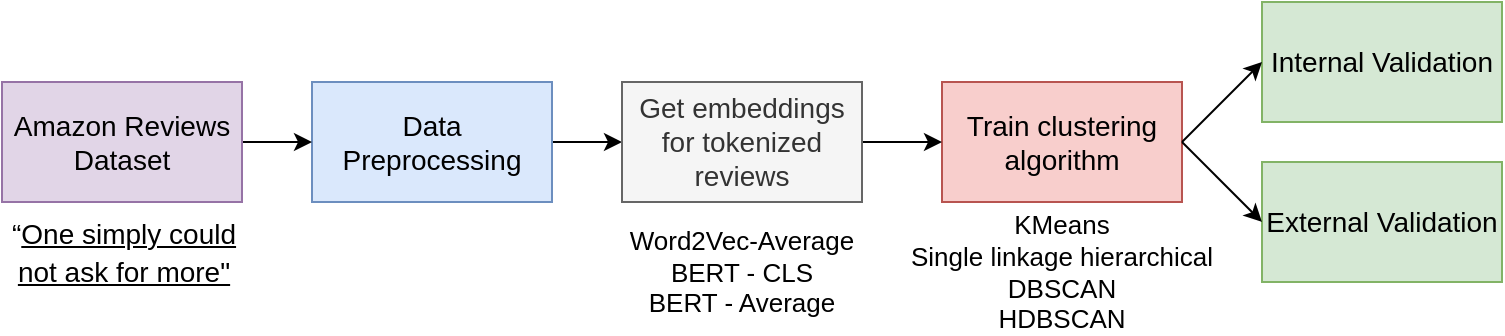 <mxfile version="21.1.5" type="device">
  <diagram name="Page-1" id="FPDV_LwQbvroBTClhenk">
    <mxGraphModel dx="1434" dy="760" grid="1" gridSize="10" guides="1" tooltips="1" connect="1" arrows="1" fold="1" page="1" pageScale="1" pageWidth="850" pageHeight="1100" math="0" shadow="0">
      <root>
        <mxCell id="0" />
        <mxCell id="1" parent="0" />
        <mxCell id="qfjPMOeEmuE7D2GVpSL8-11" value="" style="edgeStyle=orthogonalEdgeStyle;rounded=0;orthogonalLoop=1;jettySize=auto;html=1;" parent="1" source="qfjPMOeEmuE7D2GVpSL8-1" target="qfjPMOeEmuE7D2GVpSL8-3" edge="1">
          <mxGeometry relative="1" as="geometry" />
        </mxCell>
        <mxCell id="qfjPMOeEmuE7D2GVpSL8-1" value="&lt;span style=&quot;font-size: 14px;&quot;&gt;Data &lt;br&gt;Preprocessing&lt;/span&gt;" style="rounded=0;whiteSpace=wrap;html=1;fillColor=#dae8fc;strokeColor=#6c8ebf;" parent="1" vertex="1">
          <mxGeometry x="205" y="290" width="120" height="60" as="geometry" />
        </mxCell>
        <mxCell id="qfjPMOeEmuE7D2GVpSL8-2" value="&lt;font style=&quot;font-size: 14px;&quot;&gt;Train clustering algorithm&lt;/font&gt;" style="rounded=0;whiteSpace=wrap;html=1;fillColor=#f8cecc;strokeColor=#b85450;" parent="1" vertex="1">
          <mxGeometry x="520" y="290" width="120" height="60" as="geometry" />
        </mxCell>
        <mxCell id="qfjPMOeEmuE7D2GVpSL8-12" value="" style="edgeStyle=orthogonalEdgeStyle;rounded=0;orthogonalLoop=1;jettySize=auto;html=1;" parent="1" source="qfjPMOeEmuE7D2GVpSL8-3" target="qfjPMOeEmuE7D2GVpSL8-2" edge="1">
          <mxGeometry relative="1" as="geometry" />
        </mxCell>
        <mxCell id="qfjPMOeEmuE7D2GVpSL8-3" value="&lt;font style=&quot;font-size: 14px;&quot;&gt;Get embeddings for tokenized reviews&lt;/font&gt;" style="rounded=0;whiteSpace=wrap;html=1;fillColor=#f5f5f5;strokeColor=#666666;fontColor=#333333;" parent="1" vertex="1">
          <mxGeometry x="360" y="290" width="120" height="60" as="geometry" />
        </mxCell>
        <mxCell id="qfjPMOeEmuE7D2GVpSL8-10" value="" style="edgeStyle=orthogonalEdgeStyle;rounded=0;orthogonalLoop=1;jettySize=auto;html=1;" parent="1" source="qfjPMOeEmuE7D2GVpSL8-4" target="qfjPMOeEmuE7D2GVpSL8-1" edge="1">
          <mxGeometry relative="1" as="geometry" />
        </mxCell>
        <mxCell id="qfjPMOeEmuE7D2GVpSL8-4" value="&lt;span style=&quot;font-size: 14px; font-weight: 400;&quot;&gt;Amazon Reviews Dataset&lt;/span&gt;" style="rounded=0;whiteSpace=wrap;html=1;fillColor=#e1d5e7;strokeColor=#9673a6;fontStyle=1" parent="1" vertex="1">
          <mxGeometry x="50" y="290" width="120" height="60" as="geometry" />
        </mxCell>
        <mxCell id="qfjPMOeEmuE7D2GVpSL8-7" value="&lt;font style=&quot;font-size: 14px;&quot;&gt;Internal Validation&lt;/font&gt;" style="rounded=0;whiteSpace=wrap;html=1;fillColor=#d5e8d4;strokeColor=#82b366;" parent="1" vertex="1">
          <mxGeometry x="680" y="250" width="120" height="60" as="geometry" />
        </mxCell>
        <mxCell id="qfjPMOeEmuE7D2GVpSL8-14" value="" style="endArrow=classic;html=1;rounded=0;entryX=0;entryY=0.5;entryDx=0;entryDy=0;" parent="1" target="qfjPMOeEmuE7D2GVpSL8-7" edge="1">
          <mxGeometry width="50" height="50" relative="1" as="geometry">
            <mxPoint x="640" y="320" as="sourcePoint" />
            <mxPoint x="690" y="270" as="targetPoint" />
          </mxGeometry>
        </mxCell>
        <mxCell id="qfjPMOeEmuE7D2GVpSL8-15" value="&lt;font style=&quot;font-size: 14px;&quot;&gt;External Validation&lt;/font&gt;" style="rounded=0;whiteSpace=wrap;html=1;fillColor=#d5e8d4;strokeColor=#82b366;" parent="1" vertex="1">
          <mxGeometry x="680" y="330" width="120" height="60" as="geometry" />
        </mxCell>
        <mxCell id="qfjPMOeEmuE7D2GVpSL8-16" value="" style="endArrow=classic;html=1;rounded=0;entryX=0;entryY=0.5;entryDx=0;entryDy=0;" parent="1" target="qfjPMOeEmuE7D2GVpSL8-15" edge="1">
          <mxGeometry width="50" height="50" relative="1" as="geometry">
            <mxPoint x="640" y="320" as="sourcePoint" />
            <mxPoint x="350" y="350" as="targetPoint" />
          </mxGeometry>
        </mxCell>
        <mxCell id="qfjPMOeEmuE7D2GVpSL8-17" value="&lt;font style=&quot;font-size: 13px;&quot;&gt;Word2Vec-Average&lt;br&gt;BERT - CLS&lt;br&gt;BERT - Average&lt;/font&gt;" style="text;html=1;strokeColor=none;fillColor=none;align=center;verticalAlign=middle;whiteSpace=wrap;rounded=0;" parent="1" vertex="1">
          <mxGeometry x="360" y="370" width="120" height="30" as="geometry" />
        </mxCell>
        <mxCell id="qfjPMOeEmuE7D2GVpSL8-18" value="&lt;font style=&quot;font-size: 13px;&quot;&gt;KMeans&lt;br&gt;Single linkage hierarchical&lt;br&gt;DBSCAN&lt;br&gt;HDBSCAN&lt;/font&gt;" style="text;html=1;strokeColor=none;fillColor=none;align=center;verticalAlign=middle;whiteSpace=wrap;rounded=0;" parent="1" vertex="1">
          <mxGeometry x="500" y="370" width="160" height="30" as="geometry" />
        </mxCell>
        <mxCell id="dfx1rfzm9gGniKnhhC21-1" value="&lt;b id=&quot;docs-internal-guid-b87b1edc-7fff-ef68-711e-f0bb2a8f4216&quot; style=&quot;font-weight: normal; font-size: 14px;&quot;&gt;&lt;p style=&quot;line-height: 1.38; text-align: center; margin-top: 0pt; margin-bottom: 12pt;&quot; dir=&quot;ltr&quot;&gt;&lt;font style=&quot;font-size: 14px;&quot;&gt;&lt;span style=&quot;font-family: Arial; color: rgb(0, 0, 0); background-color: transparent; font-weight: 400; font-style: normal; font-variant: normal; text-decoration: none; vertical-align: baseline;&quot;&gt;“&lt;/span&gt;&lt;span style=&quot;font-family: Arial; color: rgb(0, 0, 0); background-color: transparent; font-weight: 400; font-style: normal; font-variant: normal; vertical-align: baseline;&quot;&gt;&lt;u&gt;One simply could not ask for more&quot;&lt;/u&gt;&lt;/span&gt;&lt;/font&gt;&lt;/p&gt;&lt;/b&gt;" style="text;whiteSpace=wrap;html=1;" vertex="1" parent="1">
          <mxGeometry x="50" y="350" width="120" height="50" as="geometry" />
        </mxCell>
      </root>
    </mxGraphModel>
  </diagram>
</mxfile>
